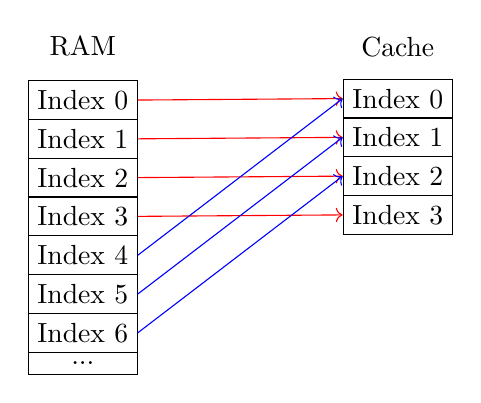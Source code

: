 % -*- root: ../../supcom.tex -*-

\begin{tikzpicture}
  \node [] at (0,2.3) {RAM};
  \node [] at (4,2.3) {Cache};
  \node [draw, rectangle split, rectangle split parts=8] (ram) at (0,0)
                                          {Index 0
                                          \nodepart{two} Index 1
                                          \nodepart{three} Index  2
                                          \nodepart{four} Index 3
                                          \nodepart{five} Index 4
                                          \nodepart{six} Index 5
                                          \nodepart{seven} Index 6
                                          \nodepart{eight} ...
                                          };

  \node [draw, rectangle split, rectangle split parts=4] (cache) at (4,.9)
                                          {Index 0
                                          \nodepart{two} Index 1
                                          \nodepart{three} Index 2
                                          \nodepart{four} Index 3
                                          };

  \draw [red, ->] (ram.one east) -- (cache.one west);
  \draw [red, ->] (ram.two east) -- (cache.two west);
  \draw [red, ->] (ram.three east) -- (cache.three west);
  \draw [red, ->] (ram.four east) -- (cache.four west);
  \draw [blue, ->] (ram.five east) -- (cache.one west);
  \draw [blue, ->] (ram.six east) -- (cache.two west);
  \draw [blue, ->] (ram.seven east) -- (cache.three west);
\end{tikzpicture}
